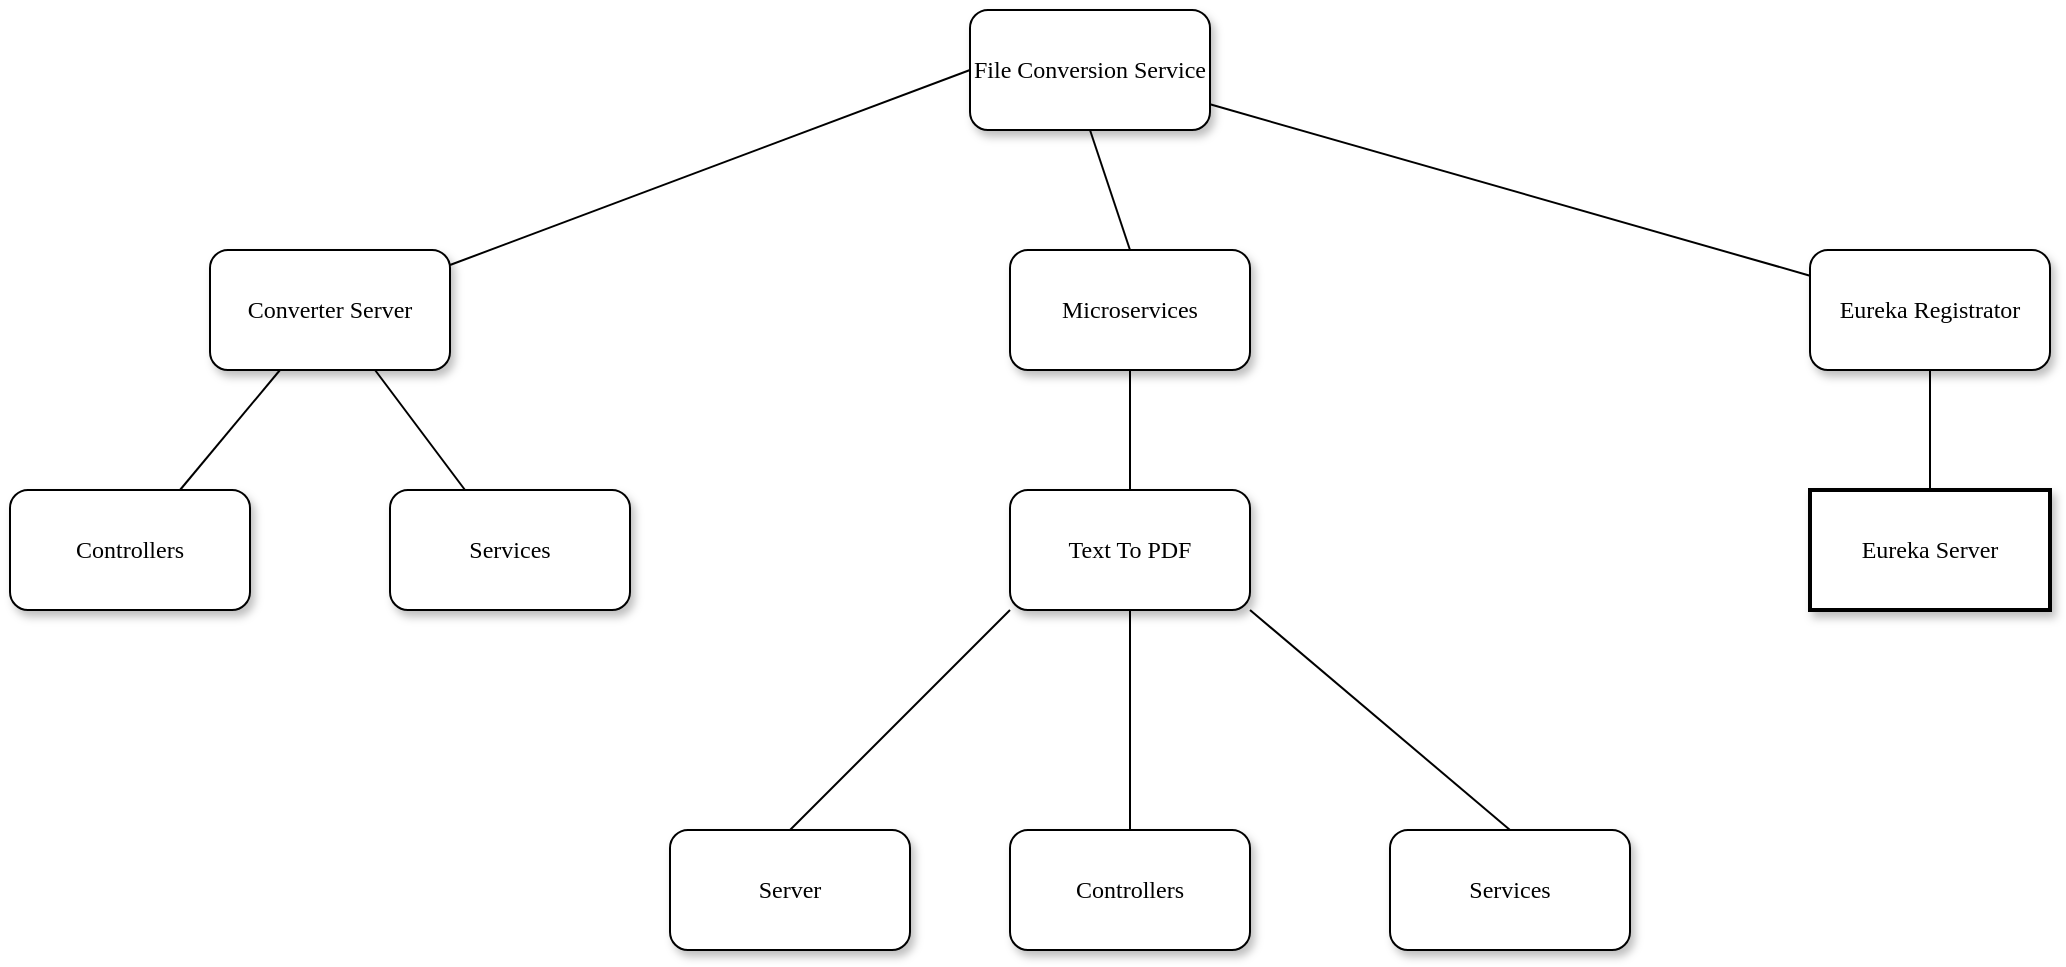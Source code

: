 <mxfile version="18.0.1" type="device"><diagram name="Page-1" id="10a91c8b-09ff-31b1-d368-03940ed4cc9e"><mxGraphModel dx="1123" dy="1629" grid="1" gridSize="10" guides="1" tooltips="1" connect="1" arrows="1" fold="1" page="1" pageScale="1" pageWidth="1100" pageHeight="850" background="none" math="0" shadow="0"><root><mxCell id="0"/><mxCell id="1" parent="0"/><mxCell id="62893188c0fa7362-1" value="File Conversion Service" style="whiteSpace=wrap;html=1;rounded=1;shadow=1;labelBackgroundColor=none;strokeWidth=1;fontFamily=Verdana;fontSize=12;align=center;" parent="1" vertex="1"><mxGeometry x="500" y="50" width="120" height="60" as="geometry"/></mxCell><mxCell id="62893188c0fa7362-2" value="&lt;span&gt;Converter Server&lt;br&gt;&lt;/span&gt;" style="whiteSpace=wrap;html=1;rounded=1;shadow=1;labelBackgroundColor=none;strokeWidth=1;fontFamily=Verdana;fontSize=12;align=center;" parent="1" vertex="1"><mxGeometry x="120" y="170" width="120" height="60" as="geometry"/></mxCell><mxCell id="62893188c0fa7362-3" value="&lt;span&gt;Eureka Registrator&lt;/span&gt;" style="whiteSpace=wrap;html=1;rounded=1;shadow=1;labelBackgroundColor=none;strokeWidth=1;fontFamily=Verdana;fontSize=12;align=center;" parent="1" vertex="1"><mxGeometry x="920" y="170" width="120" height="60" as="geometry"/></mxCell><mxCell id="62893188c0fa7362-4" value="" style="rounded=0;html=1;labelBackgroundColor=none;startArrow=none;startFill=0;startSize=5;endArrow=none;endFill=0;endSize=5;jettySize=auto;orthogonalLoop=1;strokeWidth=1;fontFamily=Verdana;fontSize=12" parent="1" source="62893188c0fa7362-1" target="62893188c0fa7362-3" edge="1"><mxGeometry x="-0.3" y="13" relative="1" as="geometry"><mxPoint as="offset"/></mxGeometry></mxCell><mxCell id="62893188c0fa7362-5" value="" style="rounded=0;html=1;labelBackgroundColor=none;startArrow=none;startFill=0;startSize=5;endArrow=none;endFill=0;endSize=5;jettySize=auto;orthogonalLoop=1;strokeWidth=1;fontFamily=Verdana;fontSize=12;exitX=0;exitY=0.5;exitDx=0;exitDy=0;" parent="1" source="62893188c0fa7362-1" target="62893188c0fa7362-2" edge="1"><mxGeometry x="-0.359" y="-11" relative="1" as="geometry"><mxPoint as="offset"/><mxPoint x="335" y="110" as="sourcePoint"/></mxGeometry></mxCell><mxCell id="62893188c0fa7362-8" value="&lt;span&gt;Controllers&lt;/span&gt;" style="whiteSpace=wrap;html=1;rounded=1;shadow=1;labelBackgroundColor=none;strokeWidth=1;fontFamily=Verdana;fontSize=12;align=center;" parent="1" vertex="1"><mxGeometry x="20" y="290" width="120" height="60" as="geometry"/></mxCell><mxCell id="62893188c0fa7362-9" value="&lt;span&gt;Services&lt;/span&gt;" style="whiteSpace=wrap;html=1;rounded=1;shadow=1;labelBackgroundColor=none;strokeWidth=1;fontFamily=Verdana;fontSize=12;align=center;" parent="1" vertex="1"><mxGeometry x="210" y="290" width="120" height="60" as="geometry"/></mxCell><mxCell id="62893188c0fa7362-11" value="Eureka Server" style="whiteSpace=wrap;html=1;rounded=0;shadow=1;labelBackgroundColor=none;strokeWidth=2;fontFamily=Verdana;fontSize=12;align=center;" parent="1" vertex="1"><mxGeometry x="920" y="290" width="120" height="60" as="geometry"/></mxCell><mxCell id="62893188c0fa7362-14" value="" style="rounded=0;html=1;labelBackgroundColor=none;startArrow=none;startFill=0;startSize=5;endArrow=none;endFill=0;endSize=5;jettySize=auto;orthogonalLoop=1;strokeWidth=1;fontFamily=Verdana;fontSize=12" parent="1" source="62893188c0fa7362-2" target="62893188c0fa7362-8" edge="1"><mxGeometry x="-0.2" y="-14" relative="1" as="geometry"><mxPoint as="offset"/></mxGeometry></mxCell><mxCell id="62893188c0fa7362-15" value="" style="rounded=0;html=1;labelBackgroundColor=none;startArrow=none;startFill=0;startSize=5;endArrow=none;endFill=0;endSize=5;jettySize=auto;orthogonalLoop=1;strokeWidth=1;fontFamily=Verdana;fontSize=12" parent="1" source="62893188c0fa7362-2" target="62893188c0fa7362-9" edge="1"><mxGeometry x="-0.2" y="14" relative="1" as="geometry"><mxPoint as="offset"/></mxGeometry></mxCell><mxCell id="62893188c0fa7362-17" value="" style="rounded=0;html=1;labelBackgroundColor=none;startArrow=none;startFill=0;startSize=5;endArrow=none;endFill=0;endSize=5;jettySize=auto;orthogonalLoop=1;strokeWidth=1;fontFamily=Verdana;fontSize=12" parent="1" source="62893188c0fa7362-3" target="62893188c0fa7362-11" edge="1"><mxGeometry x="-0.129" y="17" relative="1" as="geometry"><mxPoint as="offset"/></mxGeometry></mxCell><mxCell id="cGOAnQbMrrIGPHPU4fAl-4" value="&lt;span&gt;Microservices&lt;br&gt;&lt;/span&gt;" style="whiteSpace=wrap;html=1;rounded=1;shadow=1;labelBackgroundColor=none;strokeWidth=1;fontFamily=Verdana;fontSize=12;align=center;" vertex="1" parent="1"><mxGeometry x="520" y="170" width="120" height="60" as="geometry"/></mxCell><mxCell id="cGOAnQbMrrIGPHPU4fAl-5" value="" style="rounded=0;html=1;labelBackgroundColor=none;startArrow=none;startFill=0;startSize=5;endArrow=none;endFill=0;endSize=5;jettySize=auto;orthogonalLoop=1;strokeWidth=1;fontFamily=Verdana;fontSize=12;entryX=0.5;entryY=0;entryDx=0;entryDy=0;exitX=0.5;exitY=1;exitDx=0;exitDy=0;" edge="1" parent="1" source="62893188c0fa7362-1" target="cGOAnQbMrrIGPHPU4fAl-4"><mxGeometry x="-0.359" y="-11" relative="1" as="geometry"><mxPoint as="offset"/><mxPoint x="525" y="120" as="sourcePoint"/><mxPoint x="435" y="180" as="targetPoint"/></mxGeometry></mxCell><mxCell id="cGOAnQbMrrIGPHPU4fAl-6" value="&lt;span&gt;Text To PDF&lt;/span&gt;" style="whiteSpace=wrap;html=1;rounded=1;shadow=1;labelBackgroundColor=none;strokeWidth=1;fontFamily=Verdana;fontSize=12;align=center;" vertex="1" parent="1"><mxGeometry x="520" y="290" width="120" height="60" as="geometry"/></mxCell><mxCell id="cGOAnQbMrrIGPHPU4fAl-8" value="" style="rounded=0;html=1;labelBackgroundColor=none;startArrow=none;startFill=0;startSize=5;endArrow=none;endFill=0;endSize=5;jettySize=auto;orthogonalLoop=1;strokeWidth=1;fontFamily=Verdana;fontSize=12;entryX=0.5;entryY=0;entryDx=0;entryDy=0;exitX=0.5;exitY=1;exitDx=0;exitDy=0;" edge="1" parent="1" source="cGOAnQbMrrIGPHPU4fAl-4" target="cGOAnQbMrrIGPHPU4fAl-6"><mxGeometry x="-0.2" y="14" relative="1" as="geometry"><mxPoint as="offset"/><mxPoint x="420" y="230" as="sourcePoint"/><mxPoint x="465" y="290" as="targetPoint"/></mxGeometry></mxCell><mxCell id="cGOAnQbMrrIGPHPU4fAl-9" value="&lt;span&gt;Services&lt;br&gt;&lt;/span&gt;" style="whiteSpace=wrap;html=1;rounded=1;shadow=1;labelBackgroundColor=none;strokeWidth=1;fontFamily=Verdana;fontSize=12;align=center;" vertex="1" parent="1"><mxGeometry x="710" y="460" width="120" height="60" as="geometry"/></mxCell><mxCell id="cGOAnQbMrrIGPHPU4fAl-10" value="&lt;span&gt;Controllers&lt;br&gt;&lt;/span&gt;" style="whiteSpace=wrap;html=1;rounded=1;shadow=1;labelBackgroundColor=none;strokeWidth=1;fontFamily=Verdana;fontSize=12;align=center;" vertex="1" parent="1"><mxGeometry x="520" y="460" width="120" height="60" as="geometry"/></mxCell><mxCell id="cGOAnQbMrrIGPHPU4fAl-11" style="edgeStyle=none;rounded=0;orthogonalLoop=1;jettySize=auto;html=1;exitX=0;exitY=0.25;exitDx=0;exitDy=0;" edge="1" parent="1" source="cGOAnQbMrrIGPHPU4fAl-10" target="cGOAnQbMrrIGPHPU4fAl-10"><mxGeometry relative="1" as="geometry"/></mxCell><mxCell id="cGOAnQbMrrIGPHPU4fAl-12" value="&lt;span&gt;Server&lt;br&gt;&lt;/span&gt;" style="whiteSpace=wrap;html=1;rounded=1;shadow=1;labelBackgroundColor=none;strokeWidth=1;fontFamily=Verdana;fontSize=12;align=center;" vertex="1" parent="1"><mxGeometry x="350" y="460" width="120" height="60" as="geometry"/></mxCell><mxCell id="cGOAnQbMrrIGPHPU4fAl-13" value="" style="rounded=0;html=1;labelBackgroundColor=none;startArrow=none;startFill=0;startSize=5;endArrow=none;endFill=0;endSize=5;jettySize=auto;orthogonalLoop=1;strokeWidth=1;fontFamily=Verdana;fontSize=12;entryX=0.5;entryY=0;entryDx=0;entryDy=0;exitX=0.5;exitY=1;exitDx=0;exitDy=0;" edge="1" parent="1" source="cGOAnQbMrrIGPHPU4fAl-6" target="cGOAnQbMrrIGPHPU4fAl-10"><mxGeometry x="-0.2" y="14" relative="1" as="geometry"><mxPoint as="offset"/><mxPoint x="579.29" y="380" as="sourcePoint"/><mxPoint x="579.29" y="440" as="targetPoint"/></mxGeometry></mxCell><mxCell id="cGOAnQbMrrIGPHPU4fAl-14" value="" style="rounded=0;html=1;labelBackgroundColor=none;startArrow=none;startFill=0;startSize=5;endArrow=none;endFill=0;endSize=5;jettySize=auto;orthogonalLoop=1;strokeWidth=1;fontFamily=Verdana;fontSize=12;entryX=0.5;entryY=0;entryDx=0;entryDy=0;exitX=1;exitY=1;exitDx=0;exitDy=0;" edge="1" parent="1" source="cGOAnQbMrrIGPHPU4fAl-6" target="cGOAnQbMrrIGPHPU4fAl-9"><mxGeometry x="-0.2" y="14" relative="1" as="geometry"><mxPoint as="offset"/><mxPoint x="760" y="340" as="sourcePoint"/><mxPoint x="760" y="450" as="targetPoint"/></mxGeometry></mxCell><mxCell id="cGOAnQbMrrIGPHPU4fAl-15" value="" style="rounded=0;html=1;labelBackgroundColor=none;startArrow=none;startFill=0;startSize=5;endArrow=none;endFill=0;endSize=5;jettySize=auto;orthogonalLoop=1;strokeWidth=1;fontFamily=Verdana;fontSize=12;exitX=0.5;exitY=0;exitDx=0;exitDy=0;entryX=0;entryY=1;entryDx=0;entryDy=0;" edge="1" parent="1" source="cGOAnQbMrrIGPHPU4fAl-12" target="cGOAnQbMrrIGPHPU4fAl-6"><mxGeometry x="-0.2" y="14" relative="1" as="geometry"><mxPoint as="offset"/><mxPoint x="390" y="460" as="sourcePoint"/><mxPoint x="490" y="410" as="targetPoint"/></mxGeometry></mxCell></root></mxGraphModel></diagram></mxfile>